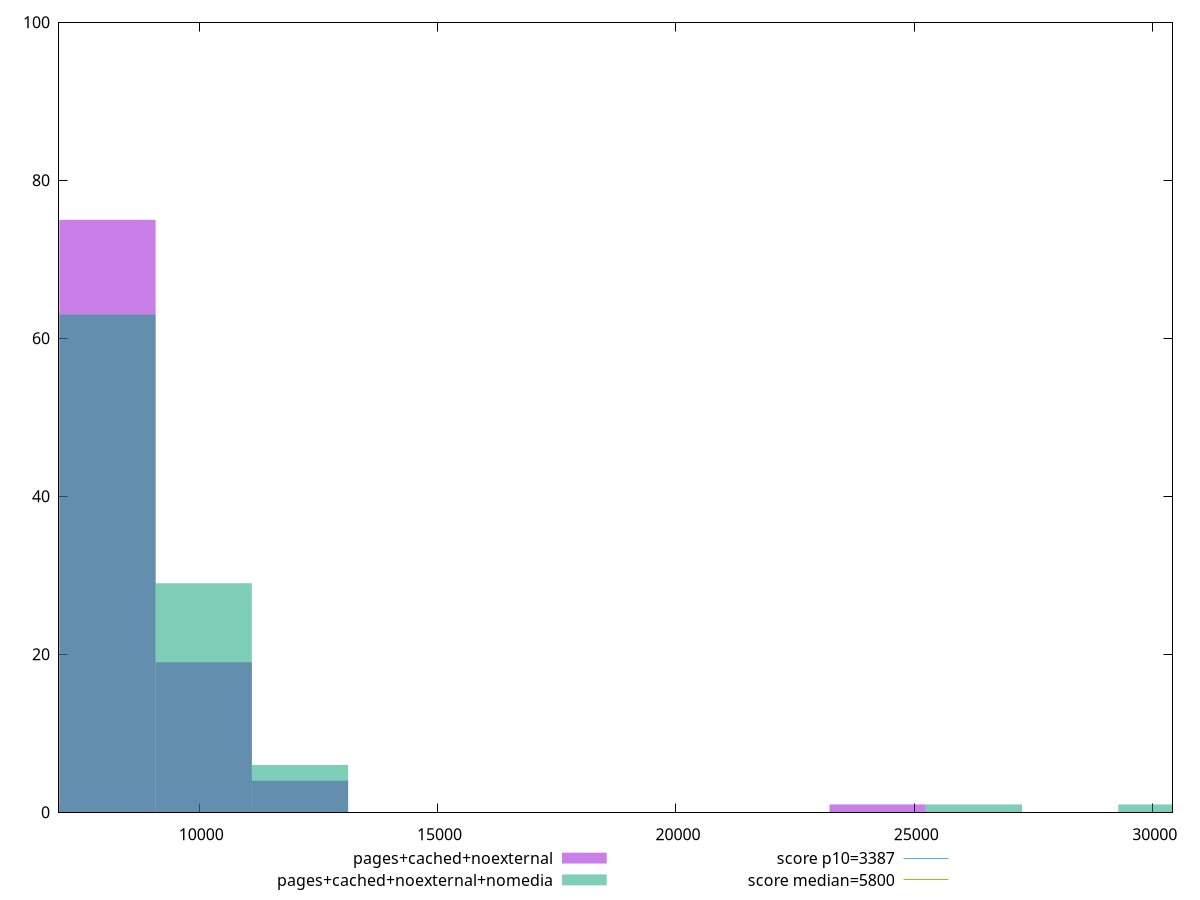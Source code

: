 reset

$pagesCachedNoexternal <<EOF
8076.548833653961 75
10095.686042067451 19
6057.411625240471 1
12114.823250480942 4
24229.646500961884 1
EOF

$pagesCachedNoexternalNomedia <<EOF
8076.548833653961 63
10095.686042067451 29
12114.823250480942 6
26248.783709375373 1
30287.058126202355 1
EOF

set key outside below
set boxwidth 2019.1372084134903
set xrange [7060.3938499442265:30414.412479850187]
set yrange [0:100]
set trange [0:100]
set style fill transparent solid 0.5 noborder

set parametric
set terminal svg size 640, 500 enhanced background rgb 'white'
set output "reprap/speed-index/comparison/histogram/2_vs_3.svg"

plot $pagesCachedNoexternal title "pages+cached+noexternal" with boxes, \
     $pagesCachedNoexternalNomedia title "pages+cached+noexternal+nomedia" with boxes, \
     3387,t title "score p10=3387", \
     5800,t title "score median=5800"

reset

